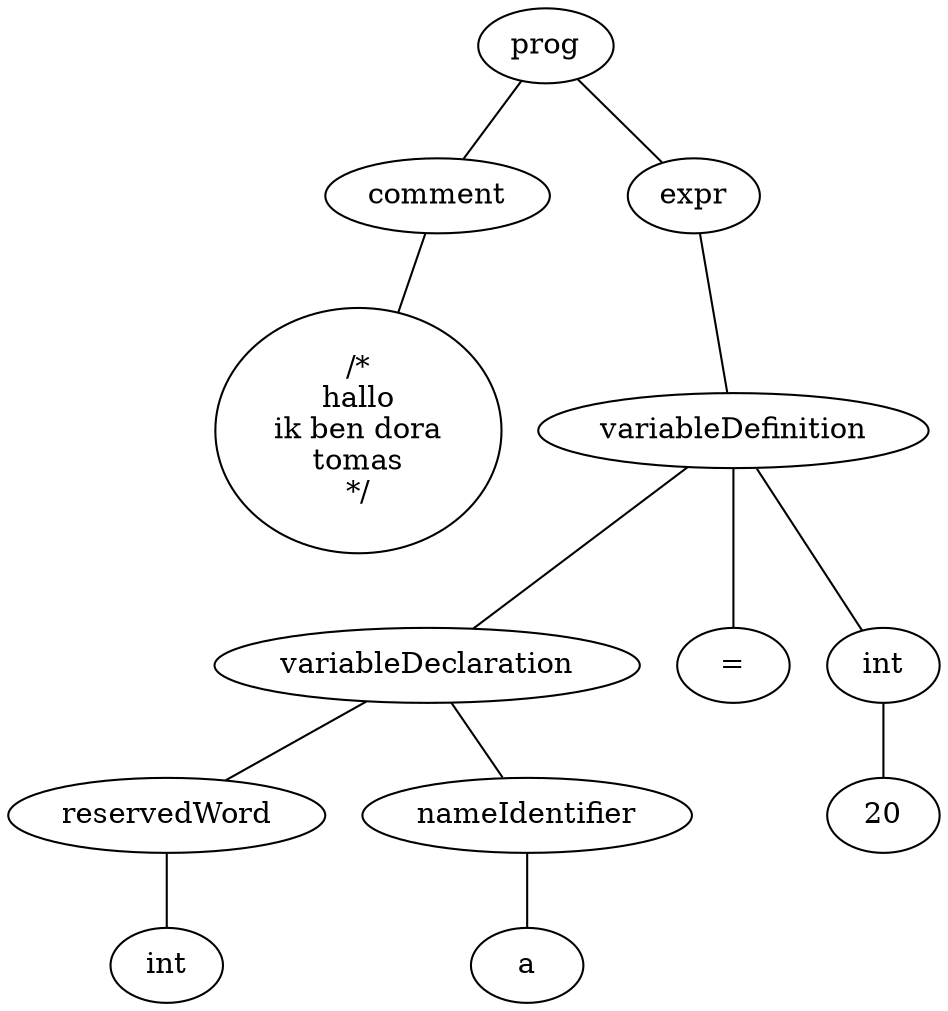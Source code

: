 graph ast { 
<AST.AST object at 0x7f54ba41c1f0>[label="prog"] 
<AST.AST object at 0x7f54ba427550>[label="comment"] 
<AST.AST object at 0x7f54ba427640>[label="/*
hallo
ik ben dora
tomas
*/"] 
<AST.AST object at 0x7f54ba427b20>[label="expr"] 
<AST.AST object at 0x7f54ba427910>[label="variableDefinition"] 
<AST.AST object at 0x7f54ba427370>[label="variableDeclaration"] 
<AST.AST object at 0x7f54ba41adc0>[label="reservedWord"] 
<AST.AST object at 0x7f54ba41a220>[label="int"] 
<AST.AST object at 0x7f54ba41aa90>[label="nameIdentifier"] 
<AST.AST object at 0x7f54ba41a7f0>[label="a"] 
<AST.AST object at 0x7f54ba427940>[label="="] 
<AST.AST object at 0x7f54ba442f70>[label="int"] 
<AST.AST object at 0x7f54ba442070>[label="20"] 
<AST.AST object at 0x7f54ba41c1f0> -- <AST.AST object at 0x7f54ba427550>
<AST.AST object at 0x7f54ba427550> -- <AST.AST object at 0x7f54ba427640>
<AST.AST object at 0x7f54ba41c1f0> -- <AST.AST object at 0x7f54ba427b20>
<AST.AST object at 0x7f54ba427b20> -- <AST.AST object at 0x7f54ba427910>
<AST.AST object at 0x7f54ba427910> -- <AST.AST object at 0x7f54ba427370>
<AST.AST object at 0x7f54ba427370> -- <AST.AST object at 0x7f54ba41adc0>
<AST.AST object at 0x7f54ba41adc0> -- <AST.AST object at 0x7f54ba41a220>
<AST.AST object at 0x7f54ba427370> -- <AST.AST object at 0x7f54ba41aa90>
<AST.AST object at 0x7f54ba41aa90> -- <AST.AST object at 0x7f54ba41a7f0>
<AST.AST object at 0x7f54ba427910> -- <AST.AST object at 0x7f54ba427940>
<AST.AST object at 0x7f54ba427910> -- <AST.AST object at 0x7f54ba442f70>
<AST.AST object at 0x7f54ba442f70> -- <AST.AST object at 0x7f54ba442070>
}